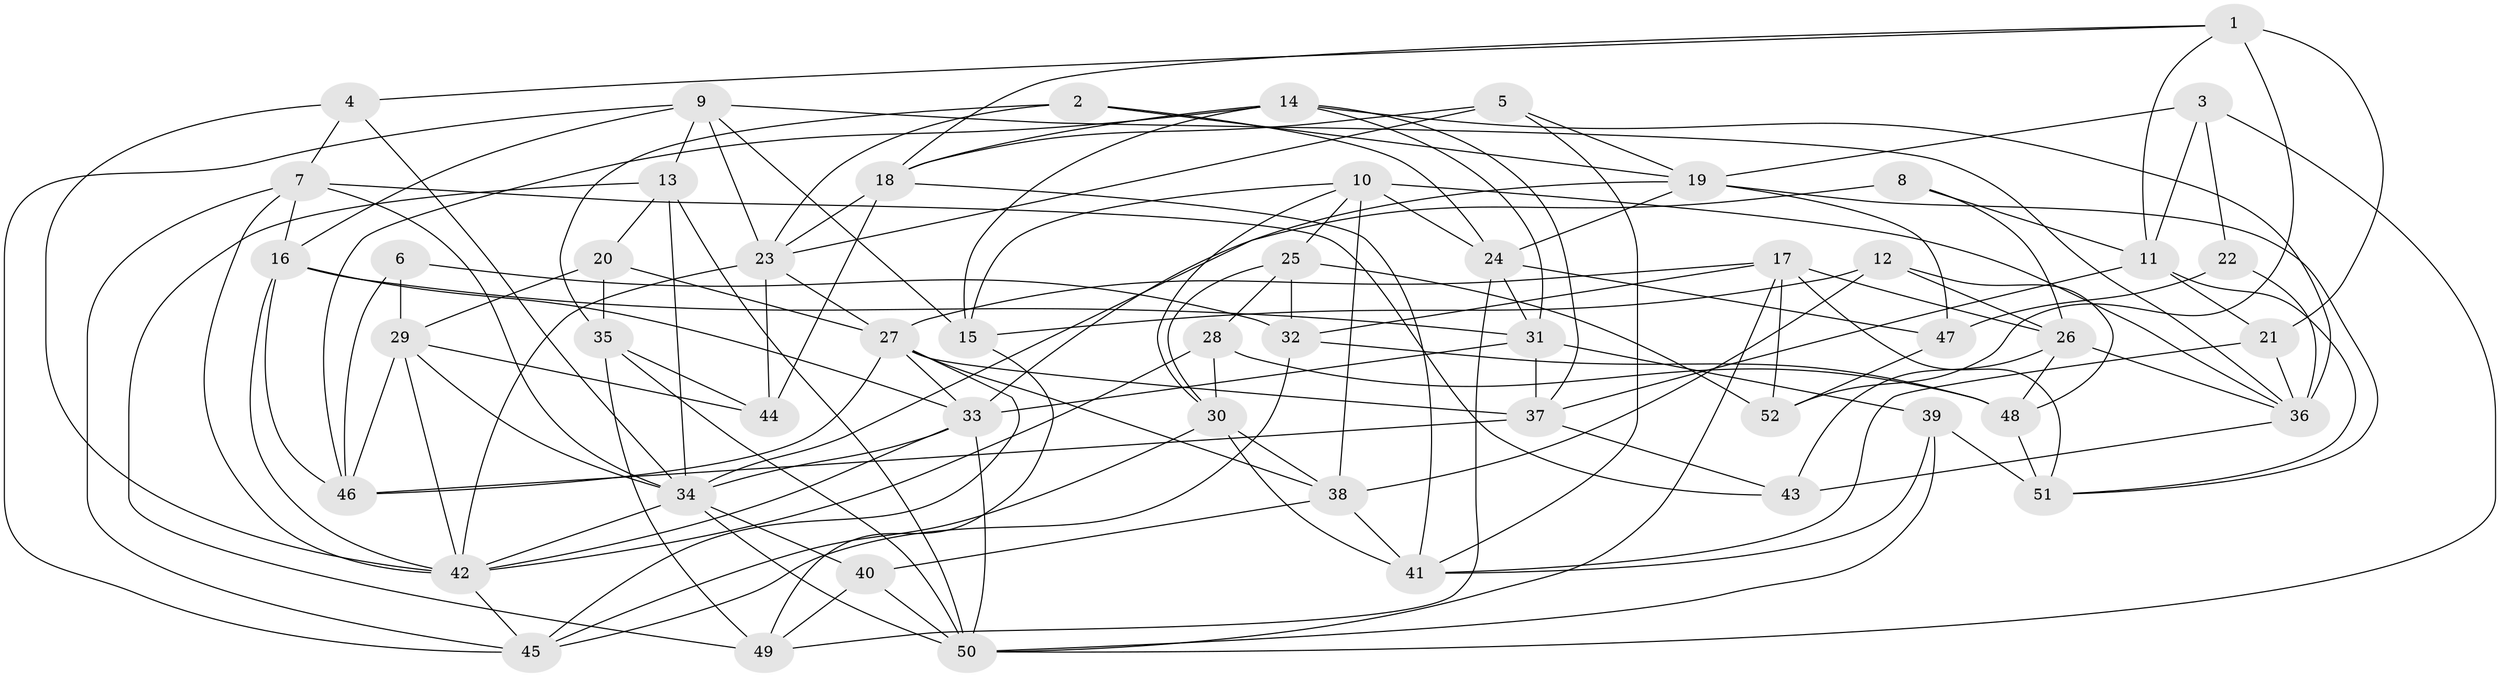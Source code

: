 // original degree distribution, {4: 1.0}
// Generated by graph-tools (version 1.1) at 2025/38/03/04/25 23:38:15]
// undirected, 52 vertices, 140 edges
graph export_dot {
  node [color=gray90,style=filled];
  1;
  2;
  3;
  4;
  5;
  6;
  7;
  8;
  9;
  10;
  11;
  12;
  13;
  14;
  15;
  16;
  17;
  18;
  19;
  20;
  21;
  22;
  23;
  24;
  25;
  26;
  27;
  28;
  29;
  30;
  31;
  32;
  33;
  34;
  35;
  36;
  37;
  38;
  39;
  40;
  41;
  42;
  43;
  44;
  45;
  46;
  47;
  48;
  49;
  50;
  51;
  52;
  1 -- 4 [weight=1.0];
  1 -- 11 [weight=1.0];
  1 -- 18 [weight=1.0];
  1 -- 21 [weight=1.0];
  1 -- 52 [weight=2.0];
  2 -- 19 [weight=1.0];
  2 -- 23 [weight=1.0];
  2 -- 24 [weight=1.0];
  2 -- 35 [weight=1.0];
  3 -- 11 [weight=1.0];
  3 -- 19 [weight=1.0];
  3 -- 22 [weight=1.0];
  3 -- 50 [weight=1.0];
  4 -- 7 [weight=1.0];
  4 -- 34 [weight=1.0];
  4 -- 42 [weight=1.0];
  5 -- 18 [weight=1.0];
  5 -- 19 [weight=1.0];
  5 -- 23 [weight=1.0];
  5 -- 41 [weight=1.0];
  6 -- 29 [weight=1.0];
  6 -- 32 [weight=2.0];
  6 -- 46 [weight=1.0];
  7 -- 16 [weight=1.0];
  7 -- 34 [weight=1.0];
  7 -- 42 [weight=1.0];
  7 -- 43 [weight=1.0];
  7 -- 45 [weight=1.0];
  8 -- 11 [weight=1.0];
  8 -- 26 [weight=1.0];
  8 -- 34 [weight=2.0];
  9 -- 13 [weight=1.0];
  9 -- 15 [weight=1.0];
  9 -- 16 [weight=1.0];
  9 -- 23 [weight=1.0];
  9 -- 36 [weight=1.0];
  9 -- 45 [weight=1.0];
  10 -- 15 [weight=1.0];
  10 -- 24 [weight=1.0];
  10 -- 25 [weight=1.0];
  10 -- 30 [weight=1.0];
  10 -- 36 [weight=1.0];
  10 -- 38 [weight=1.0];
  11 -- 21 [weight=1.0];
  11 -- 37 [weight=1.0];
  11 -- 51 [weight=1.0];
  12 -- 15 [weight=1.0];
  12 -- 26 [weight=1.0];
  12 -- 38 [weight=1.0];
  12 -- 48 [weight=1.0];
  13 -- 20 [weight=1.0];
  13 -- 34 [weight=1.0];
  13 -- 49 [weight=1.0];
  13 -- 50 [weight=2.0];
  14 -- 15 [weight=1.0];
  14 -- 18 [weight=1.0];
  14 -- 31 [weight=1.0];
  14 -- 36 [weight=1.0];
  14 -- 37 [weight=1.0];
  14 -- 46 [weight=1.0];
  15 -- 49 [weight=2.0];
  16 -- 31 [weight=1.0];
  16 -- 33 [weight=1.0];
  16 -- 42 [weight=1.0];
  16 -- 46 [weight=1.0];
  17 -- 26 [weight=1.0];
  17 -- 27 [weight=1.0];
  17 -- 32 [weight=1.0];
  17 -- 50 [weight=1.0];
  17 -- 51 [weight=1.0];
  17 -- 52 [weight=1.0];
  18 -- 23 [weight=1.0];
  18 -- 41 [weight=1.0];
  18 -- 44 [weight=1.0];
  19 -- 24 [weight=1.0];
  19 -- 33 [weight=2.0];
  19 -- 47 [weight=1.0];
  19 -- 51 [weight=1.0];
  20 -- 27 [weight=1.0];
  20 -- 29 [weight=1.0];
  20 -- 35 [weight=1.0];
  21 -- 36 [weight=1.0];
  21 -- 41 [weight=1.0];
  22 -- 36 [weight=4.0];
  22 -- 47 [weight=1.0];
  23 -- 27 [weight=1.0];
  23 -- 42 [weight=2.0];
  23 -- 44 [weight=1.0];
  24 -- 31 [weight=1.0];
  24 -- 47 [weight=1.0];
  24 -- 49 [weight=1.0];
  25 -- 28 [weight=1.0];
  25 -- 30 [weight=1.0];
  25 -- 32 [weight=1.0];
  25 -- 52 [weight=2.0];
  26 -- 36 [weight=1.0];
  26 -- 43 [weight=1.0];
  26 -- 48 [weight=1.0];
  27 -- 33 [weight=1.0];
  27 -- 37 [weight=1.0];
  27 -- 38 [weight=1.0];
  27 -- 45 [weight=1.0];
  27 -- 46 [weight=1.0];
  28 -- 30 [weight=1.0];
  28 -- 42 [weight=1.0];
  28 -- 48 [weight=1.0];
  29 -- 34 [weight=1.0];
  29 -- 42 [weight=1.0];
  29 -- 44 [weight=1.0];
  29 -- 46 [weight=1.0];
  30 -- 38 [weight=1.0];
  30 -- 41 [weight=1.0];
  30 -- 45 [weight=1.0];
  31 -- 33 [weight=1.0];
  31 -- 37 [weight=1.0];
  31 -- 39 [weight=1.0];
  32 -- 45 [weight=1.0];
  32 -- 48 [weight=1.0];
  33 -- 34 [weight=1.0];
  33 -- 42 [weight=1.0];
  33 -- 50 [weight=1.0];
  34 -- 40 [weight=1.0];
  34 -- 42 [weight=1.0];
  34 -- 50 [weight=1.0];
  35 -- 44 [weight=1.0];
  35 -- 49 [weight=1.0];
  35 -- 50 [weight=2.0];
  36 -- 43 [weight=1.0];
  37 -- 43 [weight=1.0];
  37 -- 46 [weight=1.0];
  38 -- 40 [weight=1.0];
  38 -- 41 [weight=1.0];
  39 -- 41 [weight=1.0];
  39 -- 50 [weight=1.0];
  39 -- 51 [weight=1.0];
  40 -- 49 [weight=1.0];
  40 -- 50 [weight=1.0];
  42 -- 45 [weight=1.0];
  47 -- 52 [weight=1.0];
  48 -- 51 [weight=2.0];
}
